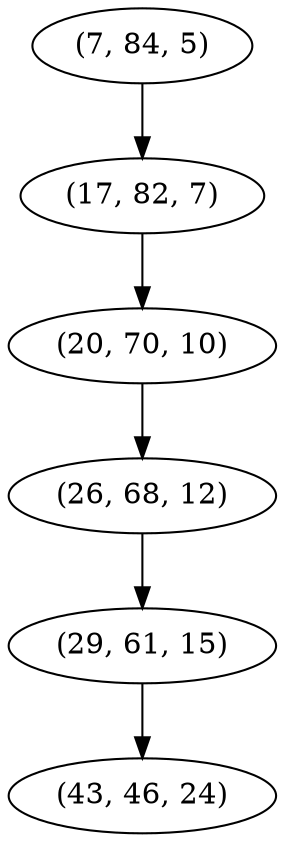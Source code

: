 digraph tree {
    "(7, 84, 5)";
    "(17, 82, 7)";
    "(20, 70, 10)";
    "(26, 68, 12)";
    "(29, 61, 15)";
    "(43, 46, 24)";
    "(7, 84, 5)" -> "(17, 82, 7)";
    "(17, 82, 7)" -> "(20, 70, 10)";
    "(20, 70, 10)" -> "(26, 68, 12)";
    "(26, 68, 12)" -> "(29, 61, 15)";
    "(29, 61, 15)" -> "(43, 46, 24)";
}
